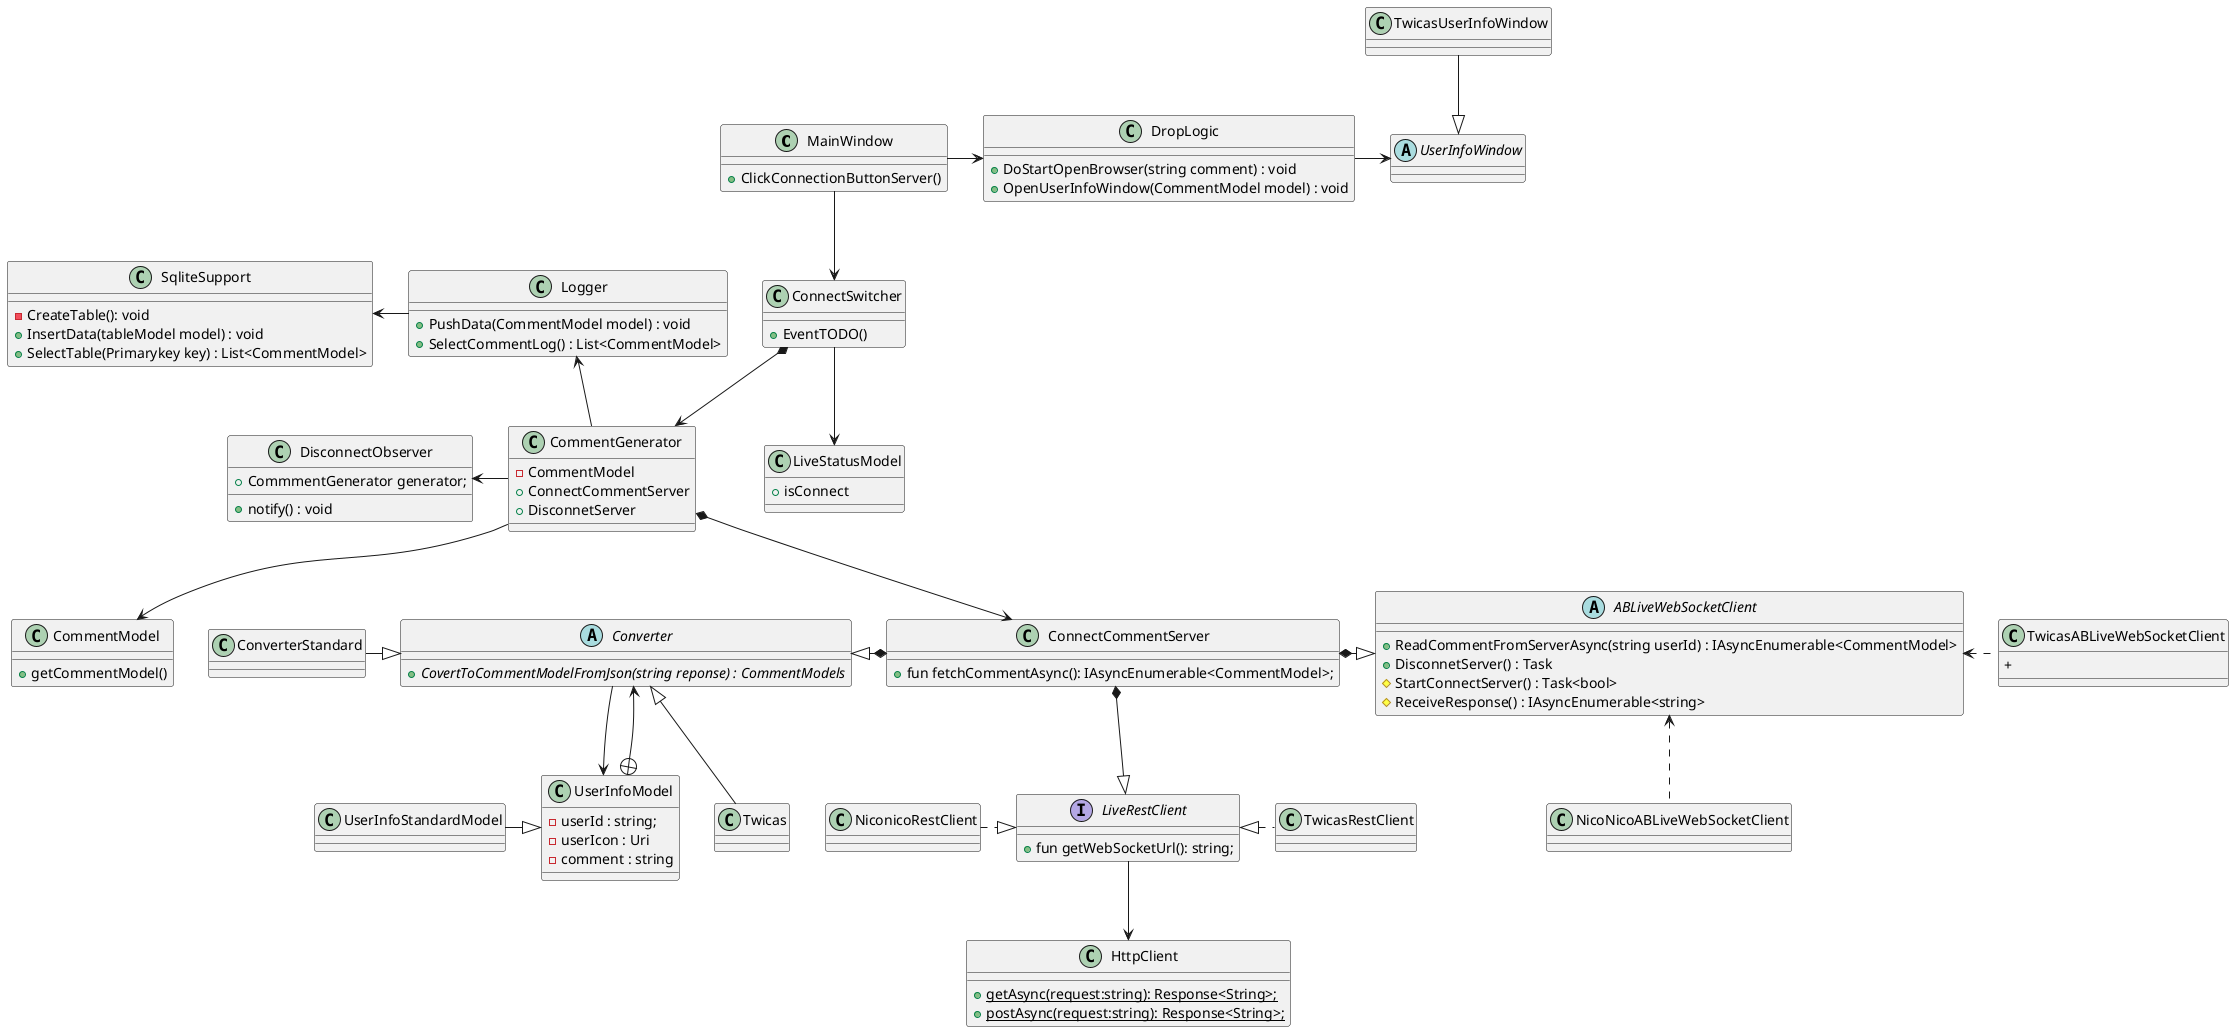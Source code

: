 @startuml コメント取得クラス図


    class MainWindow{
      +  ClickConnectionButtonServer()
    }
    class LiveStatusModel{
        + isConnect
    }
    class CommentModel{
        + getCommentModel()
    }
    class CommentGenerator{
        - CommentModel
        + ConnectCommentServer  
        + DisconnetServer
    }
    class ConnectSwitcher{
        + EventTODO()
    }

    abstract class UserInfoWindow{

    }




    CommentGenerator --> CommentModel
    MainWindow --> ConnectSwitcher
    CommentGenerator *--> ConnectCommentServer
    ConnectSwitcher *--> CommentGenerator
    ConnectSwitcher --> LiveStatusModel
    abstract class ABLiveWebSocketClient{
        + ReadCommentFromServerAsync(string userId) : IAsyncEnumerable<CommentModel>
        + DisconnetServer() : Task
        # StartConnectServer() : Task<bool>
        # ReceiveResponse() : IAsyncEnumerable<string>      
    }

    class NicoNicoABLiveWebSocketClient{

    }
    class TwicasABLiveWebSocketClient{
        + 
    }

    class SqliteSupport{
        - CreateTable(): void
        + InsertData(tableModel model) : void
        + SelectTable(Primarykey key) : List<CommentModel>
    }

    class Logger{
        + PushData(CommentModel model) : void
        + SelectCommentLog() : List<CommentModel>
    }


    'Observer
    class DisconnectObserver{
        + CommmentGenerator generator;
        + notify() : void
    }
    CommentGenerator -left-> DisconnectObserver

    class ConnectCommentServer {
        + fun fetchCommentAsync(): IAsyncEnumerable<CommentModel>;
        
    }
    
    class DropLogic{
        + DoStartOpenBrowser(string comment) : void
        + OpenUserInfoWindow(CommentModel model) : void

    }

    interface LiveRestClient{
        + fun getWebSocketUrl(): string;
    }
    class NiconicoRestClient{

    }
    class HttpClient{
        + {static} getAsync(request:string): Response<String>;
        + {static} postAsync(request:string): Response<String>;
    }

    abstract class Converter{
        + {abstract} CovertToCommentModelFromJson(string reponse) : CommentModels
    }
    Converter <|-- Twicas

    class UserInfoModel{
        - userId : string;
        - userIcon : Uri
        - comment : string
    }
    
    'コネクトコメントサーバ'
    ConnectCommentServer *--|> LiveRestClient
    ConnectCommentServer *-right-|> ABLiveWebSocketClient
    ConnectCommentServer *-left-|> Converter


    'ユーザー情報
    UserInfoModel +--> Converter
    'コンバータ
    Converter --> UserInfoModel
    'クライアント
    NicoNicoABLiveWebSocketClient .up.> ABLiveWebSocketClient
    TwicasABLiveWebSocketClient .left.> ABLiveWebSocketClient
    'ユーザー情報モデル
    UserInfoStandardModel -right-|> UserInfoModel
    'レストクライアント
    NiconicoRestClient .right.|> LiveRestClient
    TwicasRestClient   .left.|>  LiveRestClient
    LiveRestClient -down-> HttpClient
    
    ConverterStandard -right-|> Converter
    
    CommentGenerator -up-> Logger
    Logger -left-> SqliteSupport

    MainWindow -right-> DropLogic
    DropLogic -right-> UserInfoWindow

    'ユーザー詳細情報ウィンドウ
    TwicasUserInfoWindow --|> UserInfoWindow



@enduml